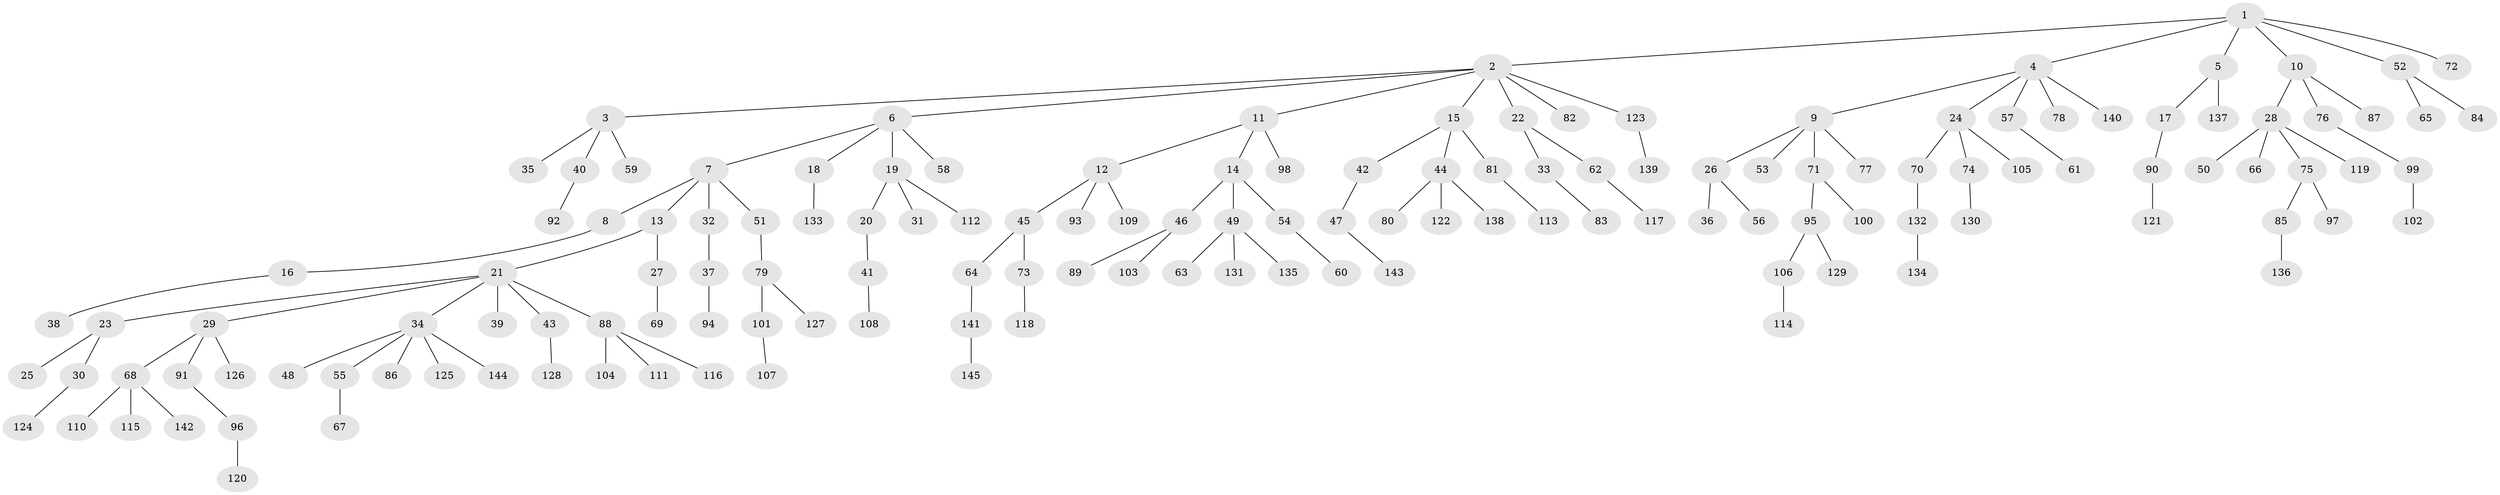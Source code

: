 // coarse degree distribution, {10: 0.01, 8: 0.02, 3: 0.12, 7: 0.01, 6: 0.03, 2: 0.17, 4: 0.03, 1: 0.6, 5: 0.01}
// Generated by graph-tools (version 1.1) at 2025/24/03/03/25 07:24:07]
// undirected, 145 vertices, 144 edges
graph export_dot {
graph [start="1"]
  node [color=gray90,style=filled];
  1;
  2;
  3;
  4;
  5;
  6;
  7;
  8;
  9;
  10;
  11;
  12;
  13;
  14;
  15;
  16;
  17;
  18;
  19;
  20;
  21;
  22;
  23;
  24;
  25;
  26;
  27;
  28;
  29;
  30;
  31;
  32;
  33;
  34;
  35;
  36;
  37;
  38;
  39;
  40;
  41;
  42;
  43;
  44;
  45;
  46;
  47;
  48;
  49;
  50;
  51;
  52;
  53;
  54;
  55;
  56;
  57;
  58;
  59;
  60;
  61;
  62;
  63;
  64;
  65;
  66;
  67;
  68;
  69;
  70;
  71;
  72;
  73;
  74;
  75;
  76;
  77;
  78;
  79;
  80;
  81;
  82;
  83;
  84;
  85;
  86;
  87;
  88;
  89;
  90;
  91;
  92;
  93;
  94;
  95;
  96;
  97;
  98;
  99;
  100;
  101;
  102;
  103;
  104;
  105;
  106;
  107;
  108;
  109;
  110;
  111;
  112;
  113;
  114;
  115;
  116;
  117;
  118;
  119;
  120;
  121;
  122;
  123;
  124;
  125;
  126;
  127;
  128;
  129;
  130;
  131;
  132;
  133;
  134;
  135;
  136;
  137;
  138;
  139;
  140;
  141;
  142;
  143;
  144;
  145;
  1 -- 2;
  1 -- 4;
  1 -- 5;
  1 -- 10;
  1 -- 52;
  1 -- 72;
  2 -- 3;
  2 -- 6;
  2 -- 11;
  2 -- 15;
  2 -- 22;
  2 -- 82;
  2 -- 123;
  3 -- 35;
  3 -- 40;
  3 -- 59;
  4 -- 9;
  4 -- 24;
  4 -- 57;
  4 -- 78;
  4 -- 140;
  5 -- 17;
  5 -- 137;
  6 -- 7;
  6 -- 18;
  6 -- 19;
  6 -- 58;
  7 -- 8;
  7 -- 13;
  7 -- 32;
  7 -- 51;
  8 -- 16;
  9 -- 26;
  9 -- 53;
  9 -- 71;
  9 -- 77;
  10 -- 28;
  10 -- 76;
  10 -- 87;
  11 -- 12;
  11 -- 14;
  11 -- 98;
  12 -- 45;
  12 -- 93;
  12 -- 109;
  13 -- 21;
  13 -- 27;
  14 -- 46;
  14 -- 49;
  14 -- 54;
  15 -- 42;
  15 -- 44;
  15 -- 81;
  16 -- 38;
  17 -- 90;
  18 -- 133;
  19 -- 20;
  19 -- 31;
  19 -- 112;
  20 -- 41;
  21 -- 23;
  21 -- 29;
  21 -- 34;
  21 -- 39;
  21 -- 43;
  21 -- 88;
  22 -- 33;
  22 -- 62;
  23 -- 25;
  23 -- 30;
  24 -- 70;
  24 -- 74;
  24 -- 105;
  26 -- 36;
  26 -- 56;
  27 -- 69;
  28 -- 50;
  28 -- 66;
  28 -- 75;
  28 -- 119;
  29 -- 68;
  29 -- 91;
  29 -- 126;
  30 -- 124;
  32 -- 37;
  33 -- 83;
  34 -- 48;
  34 -- 55;
  34 -- 86;
  34 -- 125;
  34 -- 144;
  37 -- 94;
  40 -- 92;
  41 -- 108;
  42 -- 47;
  43 -- 128;
  44 -- 80;
  44 -- 122;
  44 -- 138;
  45 -- 64;
  45 -- 73;
  46 -- 89;
  46 -- 103;
  47 -- 143;
  49 -- 63;
  49 -- 131;
  49 -- 135;
  51 -- 79;
  52 -- 65;
  52 -- 84;
  54 -- 60;
  55 -- 67;
  57 -- 61;
  62 -- 117;
  64 -- 141;
  68 -- 110;
  68 -- 115;
  68 -- 142;
  70 -- 132;
  71 -- 95;
  71 -- 100;
  73 -- 118;
  74 -- 130;
  75 -- 85;
  75 -- 97;
  76 -- 99;
  79 -- 101;
  79 -- 127;
  81 -- 113;
  85 -- 136;
  88 -- 104;
  88 -- 111;
  88 -- 116;
  90 -- 121;
  91 -- 96;
  95 -- 106;
  95 -- 129;
  96 -- 120;
  99 -- 102;
  101 -- 107;
  106 -- 114;
  123 -- 139;
  132 -- 134;
  141 -- 145;
}
